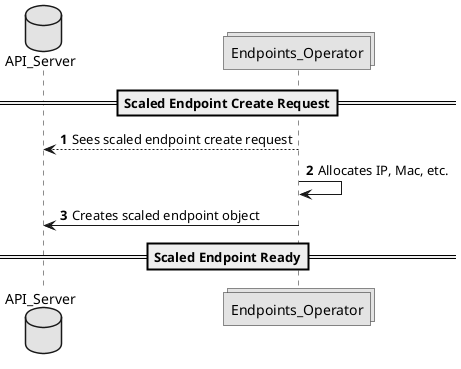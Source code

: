 @startuml

skinparam monochrome true
autonumber

database API_Server
collections Endpoints_Operator

==Scaled Endpoint Create Request==
Endpoints_Operator --> API_Server: Sees scaled endpoint create request
Endpoints_Operator -> Endpoints_Operator: Allocates IP, Mac, etc.
Endpoints_Operator -> API_Server: Creates scaled endpoint object
== Scaled Endpoint Ready==
@enduml
